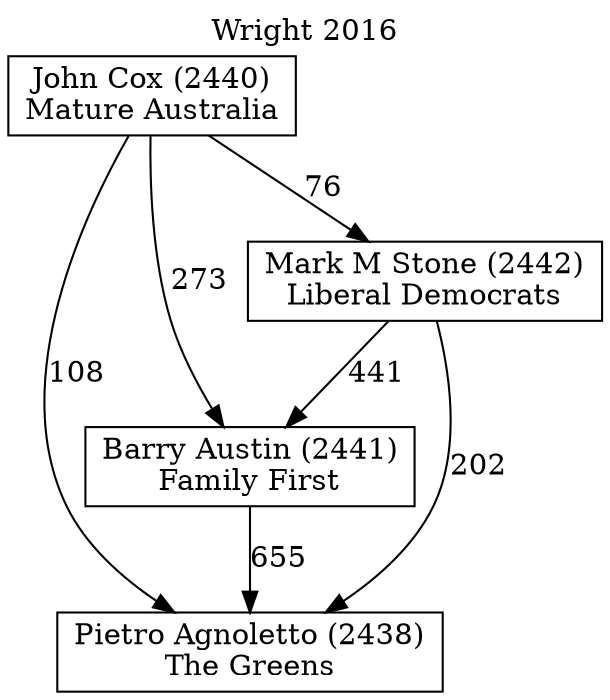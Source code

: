 // House preference flow
digraph "Pietro Agnoletto (2438)_Wright_2016" {
	graph [label="Wright 2016" labelloc=t mclimit=10]
	node [shape=box]
	"Barry Austin (2441)" [label="Barry Austin (2441)
Family First"]
	"Pietro Agnoletto (2438)" [label="Pietro Agnoletto (2438)
The Greens"]
	"Mark M Stone (2442)" [label="Mark M Stone (2442)
Liberal Democrats"]
	"John Cox (2440)" [label="John Cox (2440)
Mature Australia"]
	"John Cox (2440)" -> "Barry Austin (2441)" [label=273]
	"Mark M Stone (2442)" -> "Pietro Agnoletto (2438)" [label=202]
	"Mark M Stone (2442)" -> "Barry Austin (2441)" [label=441]
	"John Cox (2440)" -> "Mark M Stone (2442)" [label=76]
	"John Cox (2440)" -> "Pietro Agnoletto (2438)" [label=108]
	"Barry Austin (2441)" -> "Pietro Agnoletto (2438)" [label=655]
}
